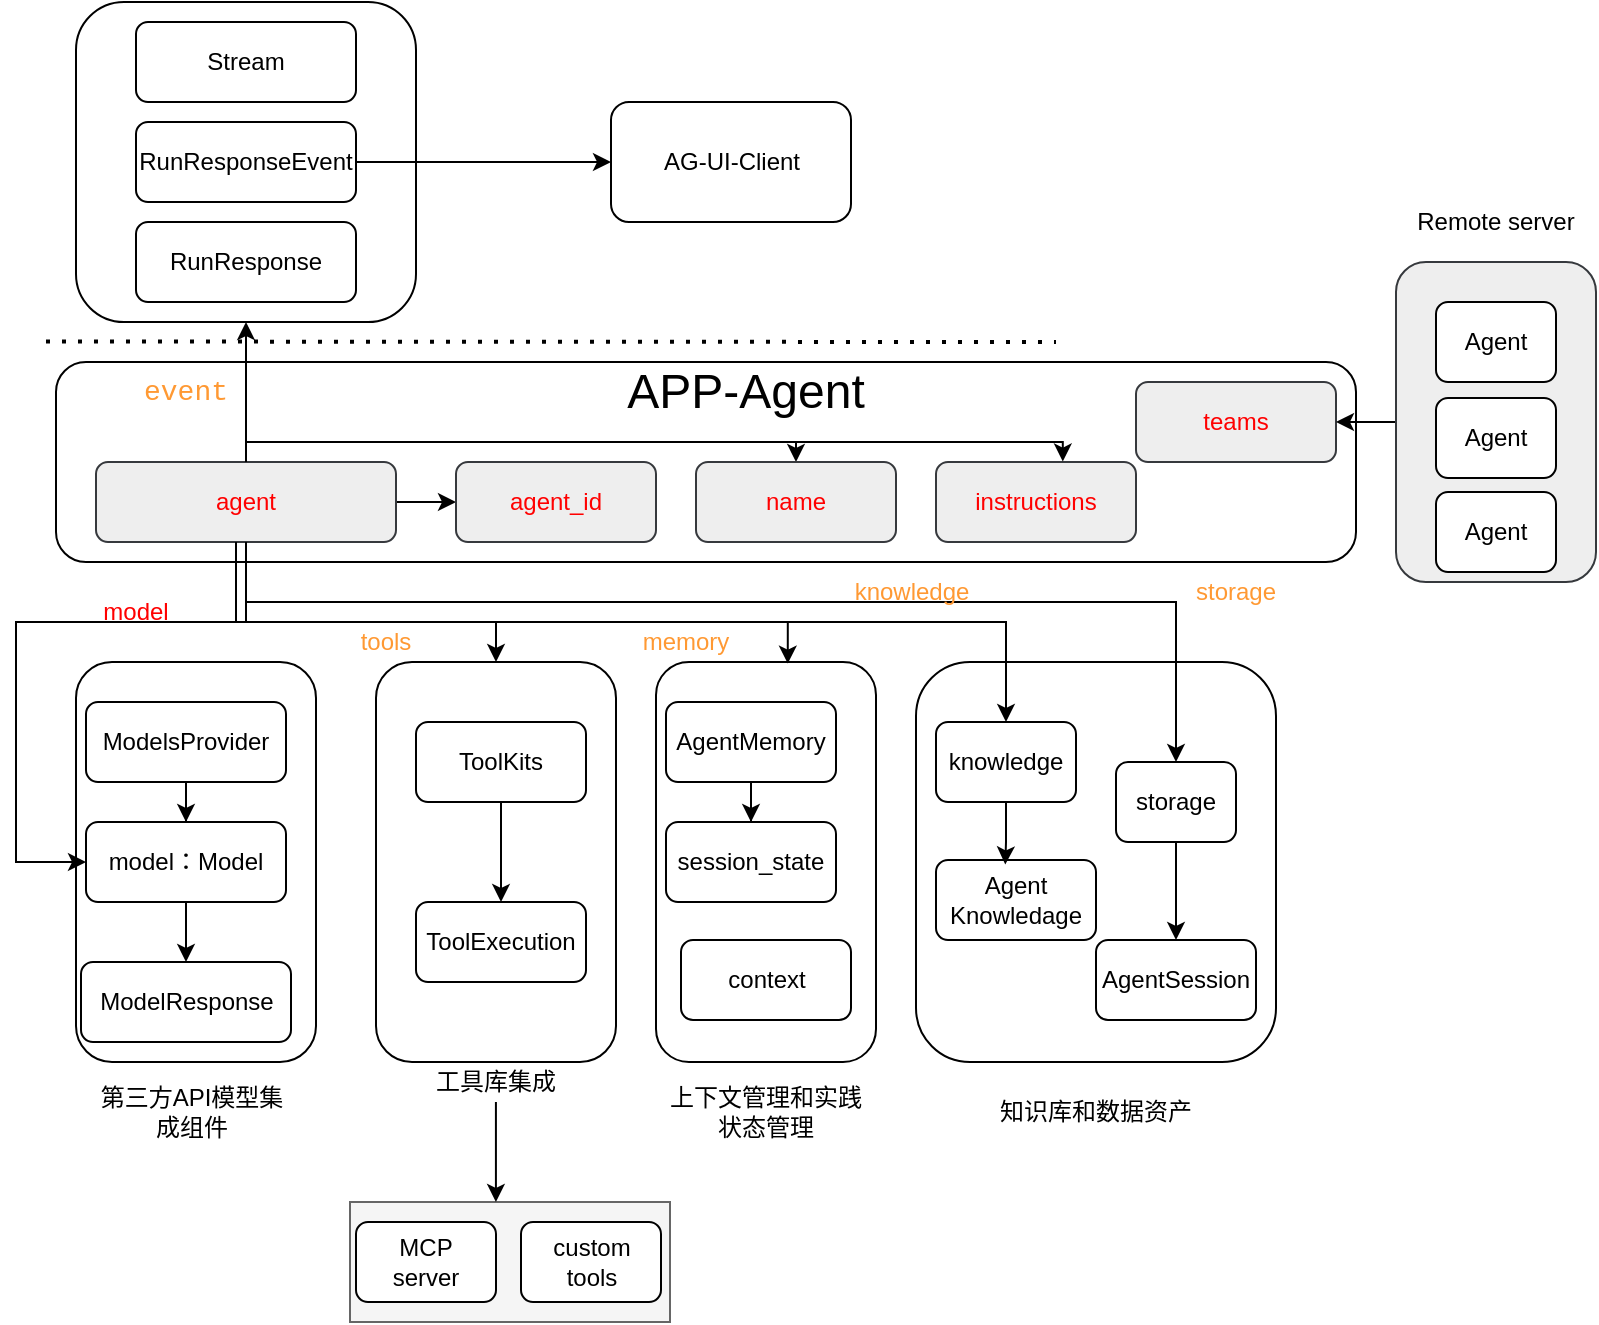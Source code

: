 <mxfile version="28.0.4" pages="2">
  <diagram name="第 1 页" id="mlMKIKonqG3uTM8-hN5O">
    <mxGraphModel dx="679" dy="376" grid="1" gridSize="10" guides="1" tooltips="1" connect="1" arrows="1" fold="1" page="1" pageScale="1" pageWidth="827" pageHeight="1169" math="0" shadow="0">
      <root>
        <mxCell id="0" />
        <mxCell id="1" parent="0" />
        <mxCell id="E5tgZd2nfOLW3WXQc2Yq-5" value="" style="rounded=0;whiteSpace=wrap;html=1;fillColor=#f5f5f5;fontColor=#333333;strokeColor=#666666;" vertex="1" parent="1">
          <mxGeometry x="177" y="610" width="160" height="60" as="geometry" />
        </mxCell>
        <mxCell id="BSQEsAMGl3usn15K0dEv-12" value="" style="rounded=1;whiteSpace=wrap;html=1;" parent="1" vertex="1">
          <mxGeometry x="460" y="340" width="180" height="200" as="geometry" />
        </mxCell>
        <mxCell id="BSQEsAMGl3usn15K0dEv-1" value="" style="rounded=1;whiteSpace=wrap;html=1;" parent="1" vertex="1">
          <mxGeometry x="30" y="190" width="650" height="100" as="geometry" />
        </mxCell>
        <mxCell id="BSQEsAMGl3usn15K0dEv-2" value="&lt;font style=&quot;font-size: 24px;&quot;&gt;APP-Agent&lt;/font&gt;" style="text;html=1;align=center;verticalAlign=middle;whiteSpace=wrap;rounded=0;" parent="1" vertex="1">
          <mxGeometry x="295" y="190" width="160" height="30" as="geometry" />
        </mxCell>
        <mxCell id="BSQEsAMGl3usn15K0dEv-24" style="edgeStyle=orthogonalEdgeStyle;rounded=0;orthogonalLoop=1;jettySize=auto;html=1;entryX=0.5;entryY=1;entryDx=0;entryDy=0;" parent="1" source="BSQEsAMGl3usn15K0dEv-4" target="BSQEsAMGl3usn15K0dEv-23" edge="1">
          <mxGeometry relative="1" as="geometry" />
        </mxCell>
        <mxCell id="BSQEsAMGl3usn15K0dEv-36" style="edgeStyle=orthogonalEdgeStyle;rounded=0;orthogonalLoop=1;jettySize=auto;html=1;entryX=0.5;entryY=0;entryDx=0;entryDy=0;" parent="1" source="BSQEsAMGl3usn15K0dEv-4" target="BSQEsAMGl3usn15K0dEv-10" edge="1">
          <mxGeometry relative="1" as="geometry">
            <Array as="points">
              <mxPoint x="125" y="320" />
              <mxPoint x="250" y="320" />
            </Array>
          </mxGeometry>
        </mxCell>
        <mxCell id="BSQEsAMGl3usn15K0dEv-40" style="edgeStyle=orthogonalEdgeStyle;rounded=0;orthogonalLoop=1;jettySize=auto;html=1;" parent="1" target="D3r7Wt1z7NvDzZLaiaD2-3" edge="1">
          <mxGeometry relative="1" as="geometry">
            <mxPoint x="135" y="280" as="sourcePoint" />
            <mxPoint x="560" y="340" as="targetPoint" />
            <Array as="points">
              <mxPoint x="120" y="280" />
              <mxPoint x="120" y="320" />
              <mxPoint x="505" y="320" />
            </Array>
          </mxGeometry>
        </mxCell>
        <mxCell id="D3r7Wt1z7NvDzZLaiaD2-5" style="edgeStyle=orthogonalEdgeStyle;rounded=0;orthogonalLoop=1;jettySize=auto;html=1;" parent="1" source="BSQEsAMGl3usn15K0dEv-4" target="BSQEsAMGl3usn15K0dEv-42" edge="1">
          <mxGeometry relative="1" as="geometry">
            <Array as="points">
              <mxPoint x="125" y="310" />
              <mxPoint x="590" y="310" />
            </Array>
          </mxGeometry>
        </mxCell>
        <mxCell id="D3r7Wt1z7NvDzZLaiaD2-12" style="edgeStyle=orthogonalEdgeStyle;rounded=0;orthogonalLoop=1;jettySize=auto;html=1;entryX=0;entryY=0.5;entryDx=0;entryDy=0;" parent="1" source="BSQEsAMGl3usn15K0dEv-4" target="BSQEsAMGl3usn15K0dEv-6" edge="1">
          <mxGeometry relative="1" as="geometry" />
        </mxCell>
        <mxCell id="D3r7Wt1z7NvDzZLaiaD2-13" style="edgeStyle=orthogonalEdgeStyle;rounded=0;orthogonalLoop=1;jettySize=auto;html=1;" parent="1" source="BSQEsAMGl3usn15K0dEv-4" target="BSQEsAMGl3usn15K0dEv-5" edge="1">
          <mxGeometry relative="1" as="geometry">
            <Array as="points">
              <mxPoint x="125" y="230" />
              <mxPoint x="400" y="230" />
            </Array>
          </mxGeometry>
        </mxCell>
        <mxCell id="BSQEsAMGl3usn15K0dEv-4" value="&lt;font style=&quot;color: rgb(255, 0, 0);&quot;&gt;agent&lt;/font&gt;" style="rounded=1;whiteSpace=wrap;html=1;fillColor=#eeeeee;strokeColor=#36393d;" parent="1" vertex="1">
          <mxGeometry x="50" y="240" width="150" height="40" as="geometry" />
        </mxCell>
        <mxCell id="BSQEsAMGl3usn15K0dEv-5" value="&lt;font style=&quot;color: rgb(255, 0, 0);&quot;&gt;name&lt;/font&gt;" style="rounded=1;whiteSpace=wrap;html=1;fillColor=#eeeeee;strokeColor=#36393d;" parent="1" vertex="1">
          <mxGeometry x="350" y="240" width="100" height="40" as="geometry" />
        </mxCell>
        <mxCell id="BSQEsAMGl3usn15K0dEv-6" value="&lt;font style=&quot;color: rgb(255, 0, 0);&quot;&gt;agent_id&lt;/font&gt;" style="rounded=1;whiteSpace=wrap;html=1;fillColor=#eeeeee;strokeColor=#36393d;" parent="1" vertex="1">
          <mxGeometry x="230" y="240" width="100" height="40" as="geometry" />
        </mxCell>
        <mxCell id="BSQEsAMGl3usn15K0dEv-7" value="&lt;font style=&quot;color: rgb(255, 0, 0);&quot;&gt;instructions&lt;/font&gt;" style="rounded=1;whiteSpace=wrap;html=1;fillColor=#eeeeee;strokeColor=#36393d;" parent="1" vertex="1">
          <mxGeometry x="470" y="240" width="100" height="40" as="geometry" />
        </mxCell>
        <mxCell id="BSQEsAMGl3usn15K0dEv-8" value="" style="rounded=1;whiteSpace=wrap;html=1;" parent="1" vertex="1">
          <mxGeometry x="40" y="340" width="120" height="200" as="geometry" />
        </mxCell>
        <mxCell id="BSQEsAMGl3usn15K0dEv-9" value="" style="rounded=1;whiteSpace=wrap;html=1;" parent="1" vertex="1">
          <mxGeometry x="330" y="340" width="110" height="200" as="geometry" />
        </mxCell>
        <mxCell id="BSQEsAMGl3usn15K0dEv-10" value="" style="rounded=1;whiteSpace=wrap;html=1;" parent="1" vertex="1">
          <mxGeometry x="190" y="340" width="120" height="200" as="geometry" />
        </mxCell>
        <mxCell id="BSQEsAMGl3usn15K0dEv-17" style="edgeStyle=orthogonalEdgeStyle;rounded=0;orthogonalLoop=1;jettySize=auto;html=1;" parent="1" source="BSQEsAMGl3usn15K0dEv-11" target="BSQEsAMGl3usn15K0dEv-13" edge="1">
          <mxGeometry relative="1" as="geometry" />
        </mxCell>
        <mxCell id="BSQEsAMGl3usn15K0dEv-11" value="ModelsProvider" style="rounded=1;whiteSpace=wrap;html=1;" parent="1" vertex="1">
          <mxGeometry x="45" y="360" width="100" height="40" as="geometry" />
        </mxCell>
        <mxCell id="BSQEsAMGl3usn15K0dEv-15" style="edgeStyle=orthogonalEdgeStyle;rounded=0;orthogonalLoop=1;jettySize=auto;html=1;entryX=0.5;entryY=0;entryDx=0;entryDy=0;" parent="1" source="BSQEsAMGl3usn15K0dEv-13" target="BSQEsAMGl3usn15K0dEv-14" edge="1">
          <mxGeometry relative="1" as="geometry" />
        </mxCell>
        <mxCell id="BSQEsAMGl3usn15K0dEv-13" value="model：Model" style="rounded=1;whiteSpace=wrap;html=1;" parent="1" vertex="1">
          <mxGeometry x="45" y="420" width="100" height="40" as="geometry" />
        </mxCell>
        <mxCell id="BSQEsAMGl3usn15K0dEv-14" value="ModelResponse" style="rounded=1;whiteSpace=wrap;html=1;" parent="1" vertex="1">
          <mxGeometry x="42.5" y="490" width="105" height="40" as="geometry" />
        </mxCell>
        <mxCell id="BSQEsAMGl3usn15K0dEv-16" style="edgeStyle=orthogonalEdgeStyle;rounded=0;orthogonalLoop=1;jettySize=auto;html=1;entryX=0;entryY=0.5;entryDx=0;entryDy=0;" parent="1" target="BSQEsAMGl3usn15K0dEv-13" edge="1">
          <mxGeometry relative="1" as="geometry">
            <mxPoint x="125" y="280" as="sourcePoint" />
            <Array as="points">
              <mxPoint x="125" y="320" />
              <mxPoint x="10" y="320" />
              <mxPoint x="10" y="440" />
            </Array>
          </mxGeometry>
        </mxCell>
        <mxCell id="BSQEsAMGl3usn15K0dEv-18" value="第三方API模型集成组件" style="text;html=1;align=center;verticalAlign=middle;whiteSpace=wrap;rounded=0;" parent="1" vertex="1">
          <mxGeometry x="47.5" y="550" width="100" height="30" as="geometry" />
        </mxCell>
        <mxCell id="E5tgZd2nfOLW3WXQc2Yq-3" style="edgeStyle=orthogonalEdgeStyle;rounded=0;orthogonalLoop=1;jettySize=auto;html=1;entryX=0.456;entryY=0;entryDx=0;entryDy=0;entryPerimeter=0;" edge="1" parent="1" source="BSQEsAMGl3usn15K0dEv-20" target="E5tgZd2nfOLW3WXQc2Yq-5">
          <mxGeometry relative="1" as="geometry">
            <mxPoint x="250" y="600" as="targetPoint" />
          </mxGeometry>
        </mxCell>
        <mxCell id="BSQEsAMGl3usn15K0dEv-20" value="工具库集成" style="text;html=1;align=center;verticalAlign=middle;whiteSpace=wrap;rounded=0;" parent="1" vertex="1">
          <mxGeometry x="200" y="540" width="100" height="20" as="geometry" />
        </mxCell>
        <mxCell id="BSQEsAMGl3usn15K0dEv-21" value="上下文管理和实践状态管理" style="text;html=1;align=center;verticalAlign=middle;whiteSpace=wrap;rounded=0;" parent="1" vertex="1">
          <mxGeometry x="335" y="550" width="100" height="30" as="geometry" />
        </mxCell>
        <mxCell id="BSQEsAMGl3usn15K0dEv-22" value="知识库和数据资产" style="text;html=1;align=center;verticalAlign=middle;whiteSpace=wrap;rounded=0;" parent="1" vertex="1">
          <mxGeometry x="500" y="550" width="100" height="30" as="geometry" />
        </mxCell>
        <mxCell id="BSQEsAMGl3usn15K0dEv-23" value="" style="rounded=1;whiteSpace=wrap;html=1;" parent="1" vertex="1">
          <mxGeometry x="40" y="10" width="170" height="160" as="geometry" />
        </mxCell>
        <mxCell id="BSQEsAMGl3usn15K0dEv-26" value="RunResponse" style="rounded=1;whiteSpace=wrap;html=1;" parent="1" vertex="1">
          <mxGeometry x="70" y="120" width="110" height="40" as="geometry" />
        </mxCell>
        <mxCell id="D3r7Wt1z7NvDzZLaiaD2-17" style="edgeStyle=orthogonalEdgeStyle;rounded=0;orthogonalLoop=1;jettySize=auto;html=1;entryX=0;entryY=0.5;entryDx=0;entryDy=0;" parent="1" source="BSQEsAMGl3usn15K0dEv-27" target="D3r7Wt1z7NvDzZLaiaD2-16" edge="1">
          <mxGeometry relative="1" as="geometry" />
        </mxCell>
        <mxCell id="BSQEsAMGl3usn15K0dEv-27" value="RunResponseEvent" style="rounded=1;whiteSpace=wrap;html=1;" parent="1" vertex="1">
          <mxGeometry x="70" y="70" width="110" height="40" as="geometry" />
        </mxCell>
        <mxCell id="BSQEsAMGl3usn15K0dEv-28" value="Stream" style="rounded=1;whiteSpace=wrap;html=1;" parent="1" vertex="1">
          <mxGeometry x="70" y="20" width="110" height="40" as="geometry" />
        </mxCell>
        <mxCell id="D3r7Wt1z7NvDzZLaiaD2-10" style="edgeStyle=orthogonalEdgeStyle;rounded=0;orthogonalLoop=1;jettySize=auto;html=1;entryX=0.5;entryY=0;entryDx=0;entryDy=0;" parent="1" source="BSQEsAMGl3usn15K0dEv-29" target="D3r7Wt1z7NvDzZLaiaD2-8" edge="1">
          <mxGeometry relative="1" as="geometry" />
        </mxCell>
        <mxCell id="BSQEsAMGl3usn15K0dEv-29" value="AgentMemory" style="rounded=1;whiteSpace=wrap;html=1;" parent="1" vertex="1">
          <mxGeometry x="335" y="360" width="85" height="40" as="geometry" />
        </mxCell>
        <mxCell id="BSQEsAMGl3usn15K0dEv-30" value="Agent&lt;div&gt;Knowledage&lt;/div&gt;" style="rounded=1;whiteSpace=wrap;html=1;" parent="1" vertex="1">
          <mxGeometry x="470" y="439" width="80" height="40" as="geometry" />
        </mxCell>
        <mxCell id="BSQEsAMGl3usn15K0dEv-35" style="edgeStyle=orthogonalEdgeStyle;rounded=0;orthogonalLoop=1;jettySize=auto;html=1;exitX=0.5;exitY=1;exitDx=0;exitDy=0;entryX=0.5;entryY=0;entryDx=0;entryDy=0;" parent="1" source="BSQEsAMGl3usn15K0dEv-31" target="BSQEsAMGl3usn15K0dEv-32" edge="1">
          <mxGeometry relative="1" as="geometry" />
        </mxCell>
        <mxCell id="BSQEsAMGl3usn15K0dEv-31" value="ToolKits" style="rounded=1;whiteSpace=wrap;html=1;" parent="1" vertex="1">
          <mxGeometry x="210" y="370" width="85" height="40" as="geometry" />
        </mxCell>
        <mxCell id="BSQEsAMGl3usn15K0dEv-32" value="ToolExecution" style="rounded=1;whiteSpace=wrap;html=1;" parent="1" vertex="1">
          <mxGeometry x="210" y="460" width="85" height="40" as="geometry" />
        </mxCell>
        <mxCell id="BSQEsAMGl3usn15K0dEv-37" value="&lt;font style=&quot;color: rgb(255, 153, 51);&quot;&gt;tools&lt;/font&gt;" style="text;html=1;align=center;verticalAlign=middle;whiteSpace=wrap;rounded=0;" parent="1" vertex="1">
          <mxGeometry x="170" y="320" width="50" height="20" as="geometry" />
        </mxCell>
        <mxCell id="BSQEsAMGl3usn15K0dEv-38" value="&lt;font style=&quot;color: rgb(255, 0, 0);&quot;&gt;model&lt;/font&gt;" style="text;html=1;align=center;verticalAlign=middle;whiteSpace=wrap;rounded=0;" parent="1" vertex="1">
          <mxGeometry x="45" y="300" width="50" height="30" as="geometry" />
        </mxCell>
        <mxCell id="BSQEsAMGl3usn15K0dEv-39" style="edgeStyle=orthogonalEdgeStyle;rounded=0;orthogonalLoop=1;jettySize=auto;html=1;entryX=0.599;entryY=0.004;entryDx=0;entryDy=0;entryPerimeter=0;" parent="1" source="BSQEsAMGl3usn15K0dEv-4" target="BSQEsAMGl3usn15K0dEv-9" edge="1">
          <mxGeometry relative="1" as="geometry">
            <Array as="points">
              <mxPoint x="120" y="320" />
              <mxPoint x="396" y="320" />
            </Array>
          </mxGeometry>
        </mxCell>
        <mxCell id="BSQEsAMGl3usn15K0dEv-41" value="AgentSession" style="rounded=1;whiteSpace=wrap;html=1;" parent="1" vertex="1">
          <mxGeometry x="550" y="479" width="80" height="40" as="geometry" />
        </mxCell>
        <mxCell id="D3r7Wt1z7NvDzZLaiaD2-2" style="edgeStyle=orthogonalEdgeStyle;rounded=0;orthogonalLoop=1;jettySize=auto;html=1;" parent="1" source="BSQEsAMGl3usn15K0dEv-42" target="BSQEsAMGl3usn15K0dEv-41" edge="1">
          <mxGeometry relative="1" as="geometry" />
        </mxCell>
        <mxCell id="BSQEsAMGl3usn15K0dEv-42" value="storage" style="rounded=1;whiteSpace=wrap;html=1;" parent="1" vertex="1">
          <mxGeometry x="560" y="390" width="60" height="40" as="geometry" />
        </mxCell>
        <mxCell id="D3r7Wt1z7NvDzZLaiaD2-3" value="knowledge" style="rounded=1;whiteSpace=wrap;html=1;" parent="1" vertex="1">
          <mxGeometry x="470" y="370" width="70" height="40" as="geometry" />
        </mxCell>
        <mxCell id="D3r7Wt1z7NvDzZLaiaD2-4" style="edgeStyle=orthogonalEdgeStyle;rounded=0;orthogonalLoop=1;jettySize=auto;html=1;entryX=0.433;entryY=0.056;entryDx=0;entryDy=0;entryPerimeter=0;" parent="1" source="D3r7Wt1z7NvDzZLaiaD2-3" target="BSQEsAMGl3usn15K0dEv-30" edge="1">
          <mxGeometry relative="1" as="geometry" />
        </mxCell>
        <mxCell id="D3r7Wt1z7NvDzZLaiaD2-6" value="&lt;font style=&quot;color: rgb(255, 153, 51);&quot;&gt;storage&lt;/font&gt;" style="text;html=1;align=center;verticalAlign=middle;whiteSpace=wrap;rounded=0;" parent="1" vertex="1">
          <mxGeometry x="590" y="290" width="60" height="30" as="geometry" />
        </mxCell>
        <mxCell id="D3r7Wt1z7NvDzZLaiaD2-7" value="&lt;font style=&quot;color: rgb(255, 153, 51);&quot;&gt;memory&lt;/font&gt;" style="text;html=1;align=center;verticalAlign=middle;whiteSpace=wrap;rounded=0;" parent="1" vertex="1">
          <mxGeometry x="320" y="320" width="50" height="20" as="geometry" />
        </mxCell>
        <mxCell id="D3r7Wt1z7NvDzZLaiaD2-8" value="session_state" style="rounded=1;whiteSpace=wrap;html=1;" parent="1" vertex="1">
          <mxGeometry x="335" y="420" width="85" height="40" as="geometry" />
        </mxCell>
        <mxCell id="D3r7Wt1z7NvDzZLaiaD2-9" value="context" style="rounded=1;whiteSpace=wrap;html=1;" parent="1" vertex="1">
          <mxGeometry x="342.5" y="479" width="85" height="40" as="geometry" />
        </mxCell>
        <mxCell id="D3r7Wt1z7NvDzZLaiaD2-11" value="&lt;font style=&quot;color: rgb(255, 153, 51);&quot;&gt;knowledge&lt;/font&gt;" style="text;html=1;align=center;verticalAlign=middle;whiteSpace=wrap;rounded=0;" parent="1" vertex="1">
          <mxGeometry x="427.5" y="290" width="60" height="30" as="geometry" />
        </mxCell>
        <mxCell id="D3r7Wt1z7NvDzZLaiaD2-14" style="edgeStyle=orthogonalEdgeStyle;rounded=0;orthogonalLoop=1;jettySize=auto;html=1;entryX=0.634;entryY=-0.005;entryDx=0;entryDy=0;entryPerimeter=0;" parent="1" source="BSQEsAMGl3usn15K0dEv-4" target="BSQEsAMGl3usn15K0dEv-7" edge="1">
          <mxGeometry relative="1" as="geometry">
            <Array as="points">
              <mxPoint x="125" y="230" />
              <mxPoint x="533" y="230" />
            </Array>
          </mxGeometry>
        </mxCell>
        <mxCell id="D3r7Wt1z7NvDzZLaiaD2-16" value="AG-UI-Client" style="rounded=1;whiteSpace=wrap;html=1;" parent="1" vertex="1">
          <mxGeometry x="307.5" y="60" width="120" height="60" as="geometry" />
        </mxCell>
        <mxCell id="D3r7Wt1z7NvDzZLaiaD2-19" value="&lt;div style=&quot;font-family: Consolas, &amp;quot;Courier New&amp;quot;, monospace; font-size: 14px; line-height: 19px; white-space: pre; color: rgb(216, 222, 233);&quot;&gt;&lt;font style=&quot;color: rgb(255, 153, 51);&quot;&gt;event&lt;/font&gt;&lt;/div&gt;" style="text;html=1;align=center;verticalAlign=middle;whiteSpace=wrap;rounded=0;" parent="1" vertex="1">
          <mxGeometry x="60" y="190" width="70" height="30" as="geometry" />
        </mxCell>
        <mxCell id="e9x4wBTH5SsN6plHCTbN-1" value="&lt;font style=&quot;color: rgb(255, 0, 0);&quot;&gt;teams&lt;/font&gt;" style="rounded=1;whiteSpace=wrap;html=1;fillColor=#eeeeee;strokeColor=#36393d;" vertex="1" parent="1">
          <mxGeometry x="570" y="200" width="100" height="40" as="geometry" />
        </mxCell>
        <mxCell id="e9x4wBTH5SsN6plHCTbN-8" style="edgeStyle=orthogonalEdgeStyle;rounded=0;orthogonalLoop=1;jettySize=auto;html=1;" edge="1" parent="1" source="e9x4wBTH5SsN6plHCTbN-2" target="e9x4wBTH5SsN6plHCTbN-1">
          <mxGeometry relative="1" as="geometry" />
        </mxCell>
        <mxCell id="e9x4wBTH5SsN6plHCTbN-2" value="" style="rounded=1;whiteSpace=wrap;html=1;fillColor=#eeeeee;strokeColor=#36393d;" vertex="1" parent="1">
          <mxGeometry x="700" y="140" width="100" height="160" as="geometry" />
        </mxCell>
        <mxCell id="e9x4wBTH5SsN6plHCTbN-3" value="Agent" style="rounded=1;whiteSpace=wrap;html=1;" vertex="1" parent="1">
          <mxGeometry x="720" y="160" width="60" height="40" as="geometry" />
        </mxCell>
        <mxCell id="e9x4wBTH5SsN6plHCTbN-5" value="Agent" style="rounded=1;whiteSpace=wrap;html=1;" vertex="1" parent="1">
          <mxGeometry x="720" y="208" width="60" height="40" as="geometry" />
        </mxCell>
        <mxCell id="e9x4wBTH5SsN6plHCTbN-6" value="Agent" style="rounded=1;whiteSpace=wrap;html=1;" vertex="1" parent="1">
          <mxGeometry x="720" y="255" width="60" height="40" as="geometry" />
        </mxCell>
        <mxCell id="e9x4wBTH5SsN6plHCTbN-7" value="Remote server" style="text;html=1;align=center;verticalAlign=middle;whiteSpace=wrap;rounded=0;" vertex="1" parent="1">
          <mxGeometry x="705" y="110" width="90" height="20" as="geometry" />
        </mxCell>
        <mxCell id="E5tgZd2nfOLW3WXQc2Yq-1" value="MCP &lt;br&gt;server" style="rounded=1;whiteSpace=wrap;html=1;" vertex="1" parent="1">
          <mxGeometry x="180" y="620" width="70" height="40" as="geometry" />
        </mxCell>
        <mxCell id="E5tgZd2nfOLW3WXQc2Yq-2" value="custom&lt;br&gt;tools" style="rounded=1;whiteSpace=wrap;html=1;" vertex="1" parent="1">
          <mxGeometry x="262.5" y="620" width="70" height="40" as="geometry" />
        </mxCell>
        <mxCell id="E5tgZd2nfOLW3WXQc2Yq-6" value="" style="endArrow=none;dashed=1;html=1;dashPattern=1 3;strokeWidth=2;rounded=0;" edge="1" parent="1">
          <mxGeometry width="50" height="50" relative="1" as="geometry">
            <mxPoint x="25" y="179.76" as="sourcePoint" />
            <mxPoint x="530" y="180" as="targetPoint" />
          </mxGeometry>
        </mxCell>
      </root>
    </mxGraphModel>
  </diagram>
  <diagram id="OJ83bTv4U0x5jdEiz0ik" name="第 2 页">
    <mxGraphModel dx="1426" dy="789" grid="1" gridSize="10" guides="1" tooltips="1" connect="1" arrows="1" fold="1" page="1" pageScale="1" pageWidth="827" pageHeight="1169" math="0" shadow="0">
      <root>
        <mxCell id="0" />
        <mxCell id="1" parent="0" />
      </root>
    </mxGraphModel>
  </diagram>
</mxfile>
